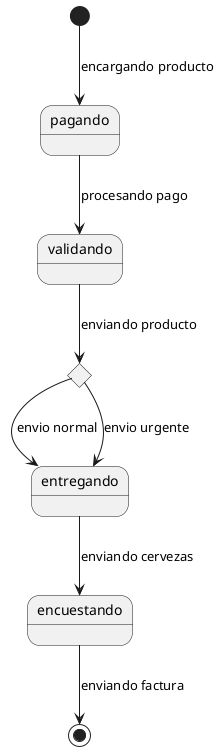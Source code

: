 @startuml reto3_estado
state c <<choice>>

[*] --> pagando : encargando producto
pagando --> validando : procesando pago
validando --> c : enviando producto
c --> entregando : envio normal
c --> entregando : envio urgente
entregando --> encuestando : enviando cervezas
encuestando --> [*] : enviando factura

@enduml